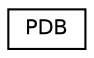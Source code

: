 digraph "Graphical Class Hierarchy"
{
  edge [fontname="Helvetica",fontsize="10",labelfontname="Helvetica",labelfontsize="10"];
  node [fontname="Helvetica",fontsize="10",shape=record];
  rankdir="LR";
  Node0 [label="PDB",height=0.2,width=0.4,color="black", fillcolor="white", style="filled",URL="$structPDB.html"];
}
